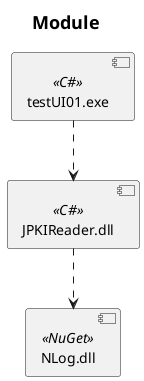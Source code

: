 @startuml
title <size:18>Module</size>

component testUI01.exe as userApl <<C#>>
component JPKIReader.dll as JPKIReader <<C#>>
component NLog.dll as NLog <<NuGet>>

userApl ..> JPKIReader
JPKIReader ..> NLog

@enduml